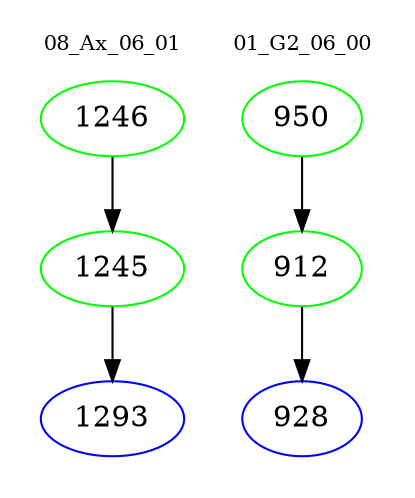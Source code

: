digraph{
subgraph cluster_0 {
color = white
label = "08_Ax_06_01";
fontsize=10;
T0_1246 [label="1246", color="green"]
T0_1246 -> T0_1245 [color="black"]
T0_1245 [label="1245", color="green"]
T0_1245 -> T0_1293 [color="black"]
T0_1293 [label="1293", color="blue"]
}
subgraph cluster_1 {
color = white
label = "01_G2_06_00";
fontsize=10;
T1_950 [label="950", color="green"]
T1_950 -> T1_912 [color="black"]
T1_912 [label="912", color="green"]
T1_912 -> T1_928 [color="black"]
T1_928 [label="928", color="blue"]
}
}
